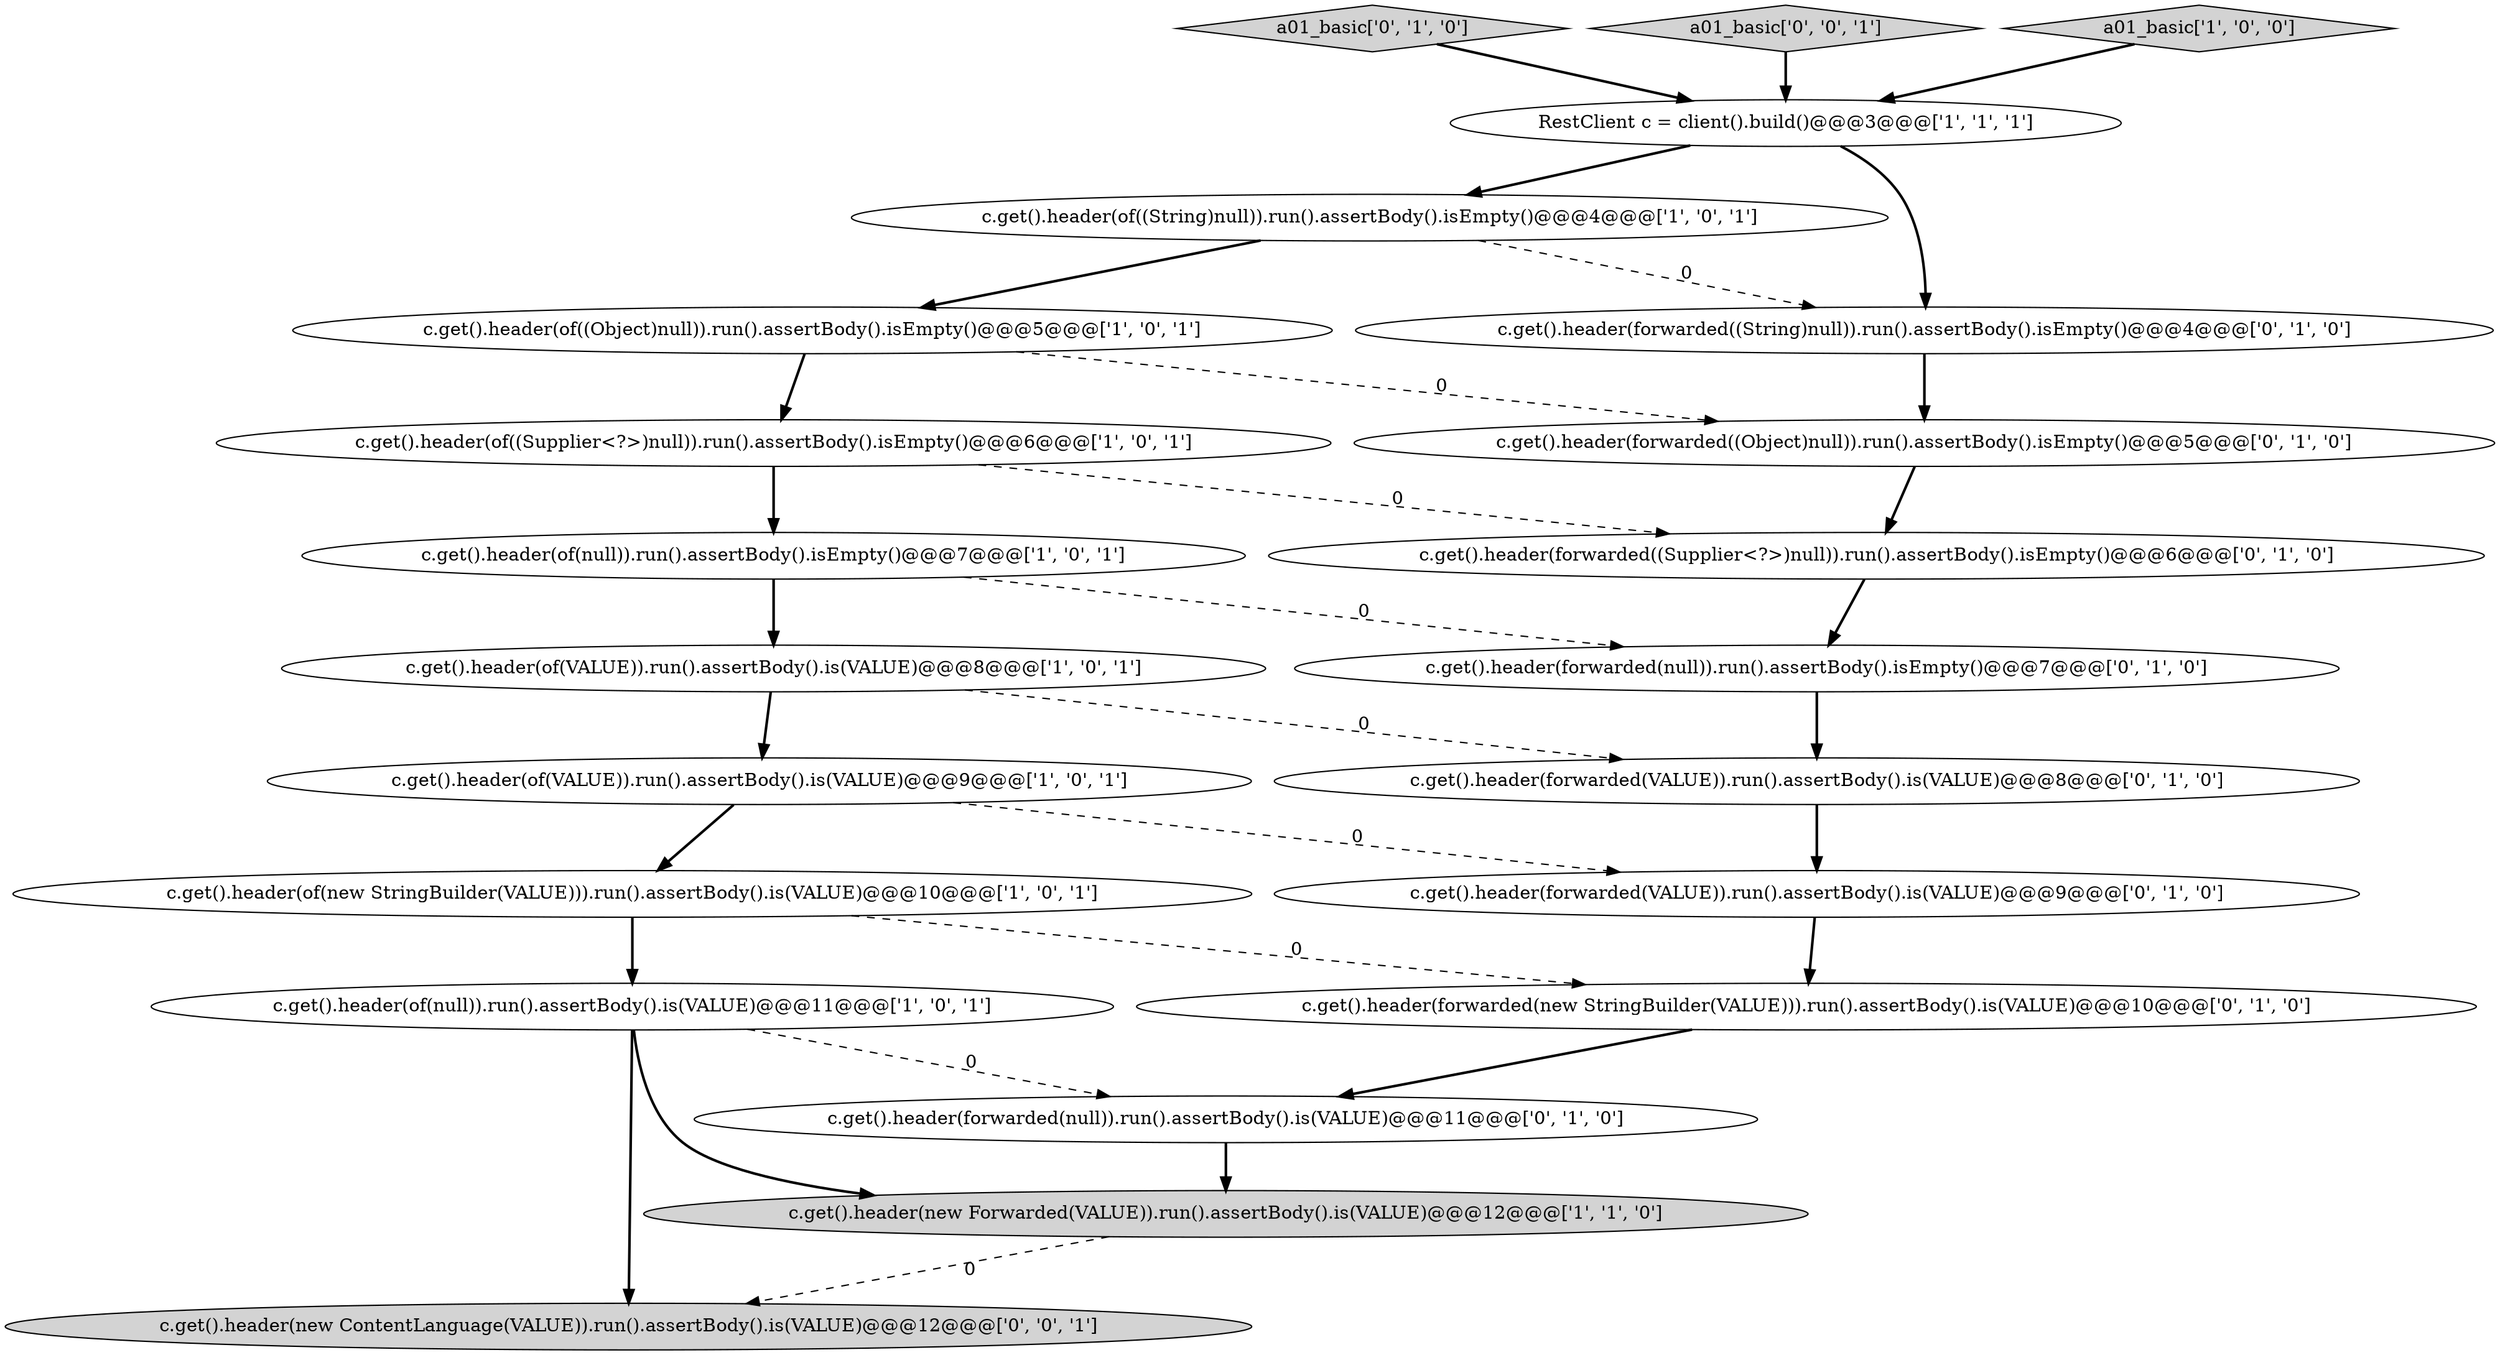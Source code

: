 digraph {
14 [style = filled, label = "c.get().header(forwarded(new StringBuilder(VALUE))).run().assertBody().is(VALUE)@@@10@@@['0', '1', '0']", fillcolor = white, shape = ellipse image = "AAA1AAABBB2BBB"];
16 [style = filled, label = "c.get().header(forwarded(null)).run().assertBody().isEmpty()@@@7@@@['0', '1', '0']", fillcolor = white, shape = ellipse image = "AAA1AAABBB2BBB"];
5 [style = filled, label = "c.get().header(of(null)).run().assertBody().isEmpty()@@@7@@@['1', '0', '1']", fillcolor = white, shape = ellipse image = "AAA0AAABBB1BBB"];
19 [style = filled, label = "a01_basic['0', '1', '0']", fillcolor = lightgray, shape = diamond image = "AAA0AAABBB2BBB"];
7 [style = filled, label = "c.get().header(of((String)null)).run().assertBody().isEmpty()@@@4@@@['1', '0', '1']", fillcolor = white, shape = ellipse image = "AAA0AAABBB1BBB"];
0 [style = filled, label = "RestClient c = client().build()@@@3@@@['1', '1', '1']", fillcolor = white, shape = ellipse image = "AAA0AAABBB1BBB"];
2 [style = filled, label = "c.get().header(of(null)).run().assertBody().is(VALUE)@@@11@@@['1', '0', '1']", fillcolor = white, shape = ellipse image = "AAA0AAABBB1BBB"];
15 [style = filled, label = "c.get().header(forwarded((Supplier<?>)null)).run().assertBody().isEmpty()@@@6@@@['0', '1', '0']", fillcolor = white, shape = ellipse image = "AAA1AAABBB2BBB"];
12 [style = filled, label = "c.get().header(forwarded(VALUE)).run().assertBody().is(VALUE)@@@8@@@['0', '1', '0']", fillcolor = white, shape = ellipse image = "AAA1AAABBB2BBB"];
20 [style = filled, label = "a01_basic['0', '0', '1']", fillcolor = lightgray, shape = diamond image = "AAA0AAABBB3BBB"];
6 [style = filled, label = "c.get().header(of((Supplier<?>)null)).run().assertBody().isEmpty()@@@6@@@['1', '0', '1']", fillcolor = white, shape = ellipse image = "AAA0AAABBB1BBB"];
10 [style = filled, label = "c.get().header(of(VALUE)).run().assertBody().is(VALUE)@@@8@@@['1', '0', '1']", fillcolor = white, shape = ellipse image = "AAA0AAABBB1BBB"];
18 [style = filled, label = "c.get().header(forwarded((Object)null)).run().assertBody().isEmpty()@@@5@@@['0', '1', '0']", fillcolor = white, shape = ellipse image = "AAA1AAABBB2BBB"];
4 [style = filled, label = "c.get().header(of((Object)null)).run().assertBody().isEmpty()@@@5@@@['1', '0', '1']", fillcolor = white, shape = ellipse image = "AAA0AAABBB1BBB"];
3 [style = filled, label = "c.get().header(new Forwarded(VALUE)).run().assertBody().is(VALUE)@@@12@@@['1', '1', '0']", fillcolor = lightgray, shape = ellipse image = "AAA0AAABBB1BBB"];
8 [style = filled, label = "a01_basic['1', '0', '0']", fillcolor = lightgray, shape = diamond image = "AAA0AAABBB1BBB"];
21 [style = filled, label = "c.get().header(new ContentLanguage(VALUE)).run().assertBody().is(VALUE)@@@12@@@['0', '0', '1']", fillcolor = lightgray, shape = ellipse image = "AAA0AAABBB3BBB"];
13 [style = filled, label = "c.get().header(forwarded(VALUE)).run().assertBody().is(VALUE)@@@9@@@['0', '1', '0']", fillcolor = white, shape = ellipse image = "AAA1AAABBB2BBB"];
1 [style = filled, label = "c.get().header(of(VALUE)).run().assertBody().is(VALUE)@@@9@@@['1', '0', '1']", fillcolor = white, shape = ellipse image = "AAA0AAABBB1BBB"];
17 [style = filled, label = "c.get().header(forwarded(null)).run().assertBody().is(VALUE)@@@11@@@['0', '1', '0']", fillcolor = white, shape = ellipse image = "AAA1AAABBB2BBB"];
9 [style = filled, label = "c.get().header(of(new StringBuilder(VALUE))).run().assertBody().is(VALUE)@@@10@@@['1', '0', '1']", fillcolor = white, shape = ellipse image = "AAA0AAABBB1BBB"];
11 [style = filled, label = "c.get().header(forwarded((String)null)).run().assertBody().isEmpty()@@@4@@@['0', '1', '0']", fillcolor = white, shape = ellipse image = "AAA1AAABBB2BBB"];
4->6 [style = bold, label=""];
14->17 [style = bold, label=""];
5->16 [style = dashed, label="0"];
1->9 [style = bold, label=""];
8->0 [style = bold, label=""];
0->7 [style = bold, label=""];
10->12 [style = dashed, label="0"];
2->17 [style = dashed, label="0"];
9->2 [style = bold, label=""];
3->21 [style = dashed, label="0"];
7->11 [style = dashed, label="0"];
11->18 [style = bold, label=""];
19->0 [style = bold, label=""];
17->3 [style = bold, label=""];
5->10 [style = bold, label=""];
0->11 [style = bold, label=""];
1->13 [style = dashed, label="0"];
12->13 [style = bold, label=""];
2->3 [style = bold, label=""];
16->12 [style = bold, label=""];
10->1 [style = bold, label=""];
9->14 [style = dashed, label="0"];
7->4 [style = bold, label=""];
15->16 [style = bold, label=""];
6->5 [style = bold, label=""];
4->18 [style = dashed, label="0"];
6->15 [style = dashed, label="0"];
20->0 [style = bold, label=""];
13->14 [style = bold, label=""];
2->21 [style = bold, label=""];
18->15 [style = bold, label=""];
}
